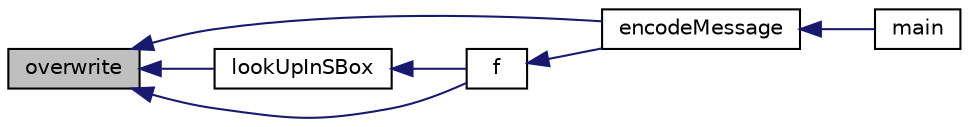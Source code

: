 digraph "overwrite"
{
  edge [fontname="Helvetica",fontsize="10",labelfontname="Helvetica",labelfontsize="10"];
  node [fontname="Helvetica",fontsize="10",shape=record];
  rankdir="LR";
  Node1 [label="overwrite",height=0.2,width=0.4,color="black", fillcolor="grey75", style="filled", fontcolor="black"];
  Node1 -> Node2 [dir="back",color="midnightblue",fontsize="10",style="solid",fontname="Helvetica"];
  Node2 [label="encodeMessage",height=0.2,width=0.4,color="black", fillcolor="white", style="filled",URL="$encode_message_8h.html#a6e4603239384aeb26f1362205fe5c402"];
  Node2 -> Node3 [dir="back",color="midnightblue",fontsize="10",style="solid",fontname="Helvetica"];
  Node3 [label="main",height=0.2,width=0.4,color="black", fillcolor="white", style="filled",URL="$main_8cpp.html#ae66f6b31b5ad750f1fe042a706a4e3d4",tooltip="if true user wishes to encrypt "];
  Node1 -> Node4 [dir="back",color="midnightblue",fontsize="10",style="solid",fontname="Helvetica"];
  Node4 [label="lookUpInSBox",height=0.2,width=0.4,color="black", fillcolor="white", style="filled",URL="$encode_message_8h.html#a26badb23c8b47bb1640e106d6988ab33"];
  Node4 -> Node5 [dir="back",color="midnightblue",fontsize="10",style="solid",fontname="Helvetica"];
  Node5 [label="f",height=0.2,width=0.4,color="black", fillcolor="white", style="filled",URL="$encode_message_8h.html#af1988bf60f8afd3e94a38a3b02381ee9"];
  Node5 -> Node2 [dir="back",color="midnightblue",fontsize="10",style="solid",fontname="Helvetica"];
  Node1 -> Node5 [dir="back",color="midnightblue",fontsize="10",style="solid",fontname="Helvetica"];
}
